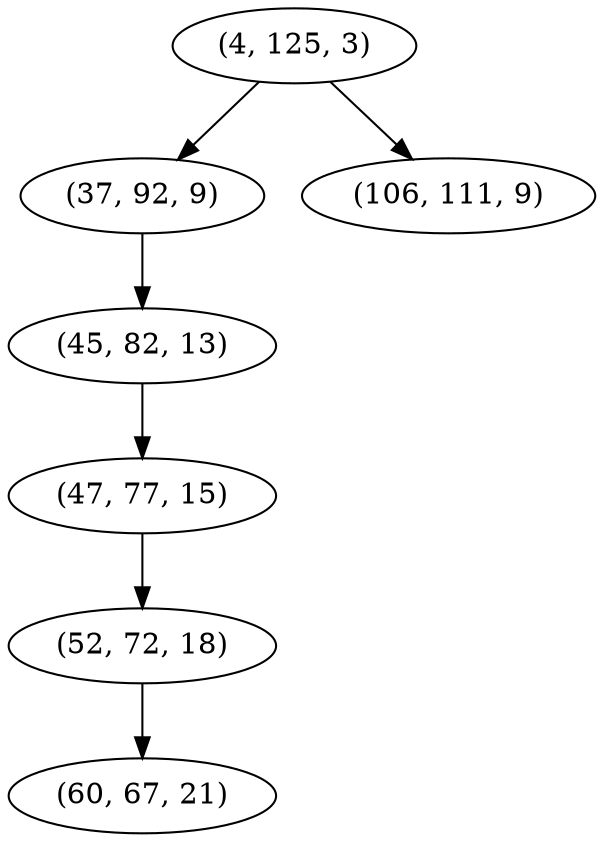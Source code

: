 digraph tree {
    "(4, 125, 3)";
    "(37, 92, 9)";
    "(45, 82, 13)";
    "(47, 77, 15)";
    "(52, 72, 18)";
    "(60, 67, 21)";
    "(106, 111, 9)";
    "(4, 125, 3)" -> "(37, 92, 9)";
    "(4, 125, 3)" -> "(106, 111, 9)";
    "(37, 92, 9)" -> "(45, 82, 13)";
    "(45, 82, 13)" -> "(47, 77, 15)";
    "(47, 77, 15)" -> "(52, 72, 18)";
    "(52, 72, 18)" -> "(60, 67, 21)";
}
